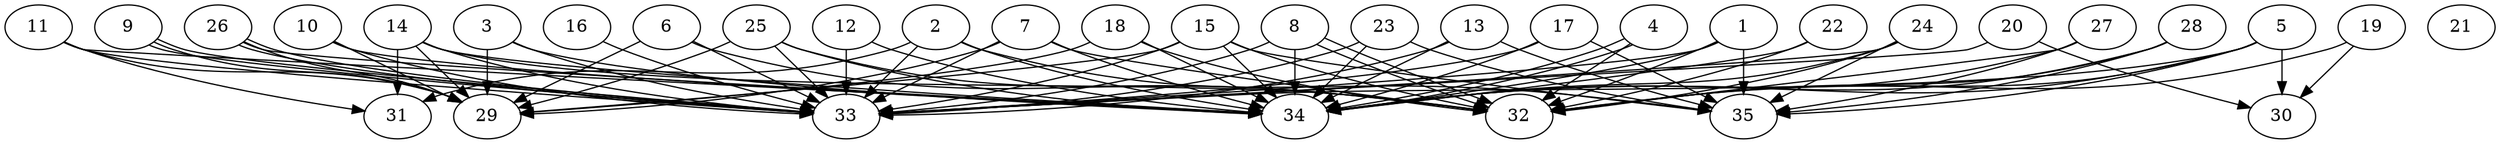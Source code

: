 // DAG automatically generated by daggen at Thu Oct  3 14:05:36 2019
// ./daggen --dot -n 35 --ccr 0.3 --fat 0.9 --regular 0.7 --density 0.9 --mindata 5242880 --maxdata 52428800 
digraph G {
  1 [size="45704533", alpha="0.06", expect_size="13711360"] 
  1 -> 32 [size ="13711360"]
  1 -> 33 [size ="13711360"]
  1 -> 34 [size ="13711360"]
  1 -> 35 [size ="13711360"]
  2 [size="150678187", alpha="0.20", expect_size="45203456"] 
  2 -> 31 [size ="45203456"]
  2 -> 33 [size ="45203456"]
  2 -> 34 [size ="45203456"]
  2 -> 35 [size ="45203456"]
  3 [size="126747307", alpha="0.20", expect_size="38024192"] 
  3 -> 29 [size ="38024192"]
  3 -> 33 [size ="38024192"]
  3 -> 34 [size ="38024192"]
  4 [size="117794133", alpha="0.05", expect_size="35338240"] 
  4 -> 32 [size ="35338240"]
  4 -> 34 [size ="35338240"]
  4 -> 34 [size ="35338240"]
  5 [size="92702720", alpha="0.03", expect_size="27810816"] 
  5 -> 30 [size ="27810816"]
  5 -> 32 [size ="27810816"]
  5 -> 33 [size ="27810816"]
  5 -> 34 [size ="27810816"]
  5 -> 35 [size ="27810816"]
  6 [size="105284267", alpha="0.05", expect_size="31585280"] 
  6 -> 29 [size ="31585280"]
  6 -> 32 [size ="31585280"]
  6 -> 33 [size ="31585280"]
  7 [size="173796693", alpha="0.18", expect_size="52139008"] 
  7 -> 29 [size ="52139008"]
  7 -> 32 [size ="52139008"]
  7 -> 33 [size ="52139008"]
  7 -> 34 [size ="52139008"]
  8 [size="154316800", alpha="0.14", expect_size="46295040"] 
  8 -> 32 [size ="46295040"]
  8 -> 32 [size ="46295040"]
  8 -> 33 [size ="46295040"]
  8 -> 34 [size ="46295040"]
  9 [size="83599360", alpha="0.15", expect_size="25079808"] 
  9 -> 29 [size ="25079808"]
  9 -> 33 [size ="25079808"]
  9 -> 33 [size ="25079808"]
  10 [size="126361600", alpha="0.12", expect_size="37908480"] 
  10 -> 29 [size ="37908480"]
  10 -> 33 [size ="37908480"]
  10 -> 34 [size ="37908480"]
  11 [size="152466773", alpha="0.16", expect_size="45740032"] 
  11 -> 29 [size ="45740032"]
  11 -> 31 [size ="45740032"]
  11 -> 33 [size ="45740032"]
  11 -> 34 [size ="45740032"]
  12 [size="41738240", alpha="0.18", expect_size="12521472"] 
  12 -> 33 [size ="12521472"]
  12 -> 34 [size ="12521472"]
  13 [size="38256640", alpha="0.16", expect_size="11476992"] 
  13 -> 33 [size ="11476992"]
  13 -> 34 [size ="11476992"]
  13 -> 35 [size ="11476992"]
  14 [size="37413547", alpha="0.04", expect_size="11224064"] 
  14 -> 29 [size ="11224064"]
  14 -> 31 [size ="11224064"]
  14 -> 32 [size ="11224064"]
  14 -> 33 [size ="11224064"]
  14 -> 34 [size ="11224064"]
  15 [size="78144853", alpha="0.18", expect_size="23443456"] 
  15 -> 29 [size ="23443456"]
  15 -> 32 [size ="23443456"]
  15 -> 33 [size ="23443456"]
  15 -> 34 [size ="23443456"]
  15 -> 35 [size ="23443456"]
  16 [size="100048213", alpha="0.20", expect_size="30014464"] 
  16 -> 33 [size ="30014464"]
  17 [size="136721067", alpha="0.19", expect_size="41016320"] 
  17 -> 33 [size ="41016320"]
  17 -> 34 [size ="41016320"]
  17 -> 35 [size ="41016320"]
  18 [size="120558933", alpha="0.15", expect_size="36167680"] 
  18 -> 29 [size ="36167680"]
  18 -> 32 [size ="36167680"]
  18 -> 34 [size ="36167680"]
  19 [size="71290880", alpha="0.19", expect_size="21387264"] 
  19 -> 30 [size ="21387264"]
  19 -> 32 [size ="21387264"]
  20 [size="35263147", alpha="0.04", expect_size="10578944"] 
  20 -> 30 [size ="10578944"]
  20 -> 33 [size ="10578944"]
  21 [size="131969707", alpha="0.11", expect_size="39590912"] 
  22 [size="100297387", alpha="0.16", expect_size="30089216"] 
  22 -> 32 [size ="30089216"]
  22 -> 34 [size ="30089216"]
  23 [size="87985493", alpha="0.15", expect_size="26395648"] 
  23 -> 33 [size ="26395648"]
  23 -> 34 [size ="26395648"]
  23 -> 35 [size ="26395648"]
  24 [size="57541973", alpha="0.06", expect_size="17262592"] 
  24 -> 32 [size ="17262592"]
  24 -> 33 [size ="17262592"]
  24 -> 34 [size ="17262592"]
  24 -> 35 [size ="17262592"]
  25 [size="91753813", alpha="0.07", expect_size="27526144"] 
  25 -> 29 [size ="27526144"]
  25 -> 32 [size ="27526144"]
  25 -> 33 [size ="27526144"]
  25 -> 34 [size ="27526144"]
  26 [size="74458453", alpha="0.19", expect_size="22337536"] 
  26 -> 29 [size ="22337536"]
  26 -> 33 [size ="22337536"]
  26 -> 33 [size ="22337536"]
  26 -> 34 [size ="22337536"]
  27 [size="74113707", alpha="0.11", expect_size="22234112"] 
  27 -> 32 [size ="22234112"]
  27 -> 34 [size ="22234112"]
  27 -> 35 [size ="22234112"]
  28 [size="63969280", alpha="0.00", expect_size="19190784"] 
  28 -> 32 [size ="19190784"]
  28 -> 34 [size ="19190784"]
  28 -> 35 [size ="19190784"]
  29 [size="27658240", alpha="0.18", expect_size="8297472"] 
  30 [size="23183360", alpha="0.10", expect_size="6955008"] 
  31 [size="51524267", alpha="0.18", expect_size="15457280"] 
  32 [size="140912640", alpha="0.10", expect_size="42273792"] 
  33 [size="109984427", alpha="0.05", expect_size="32995328"] 
  34 [size="68003840", alpha="0.02", expect_size="20401152"] 
  35 [size="115295573", alpha="0.07", expect_size="34588672"] 
}
